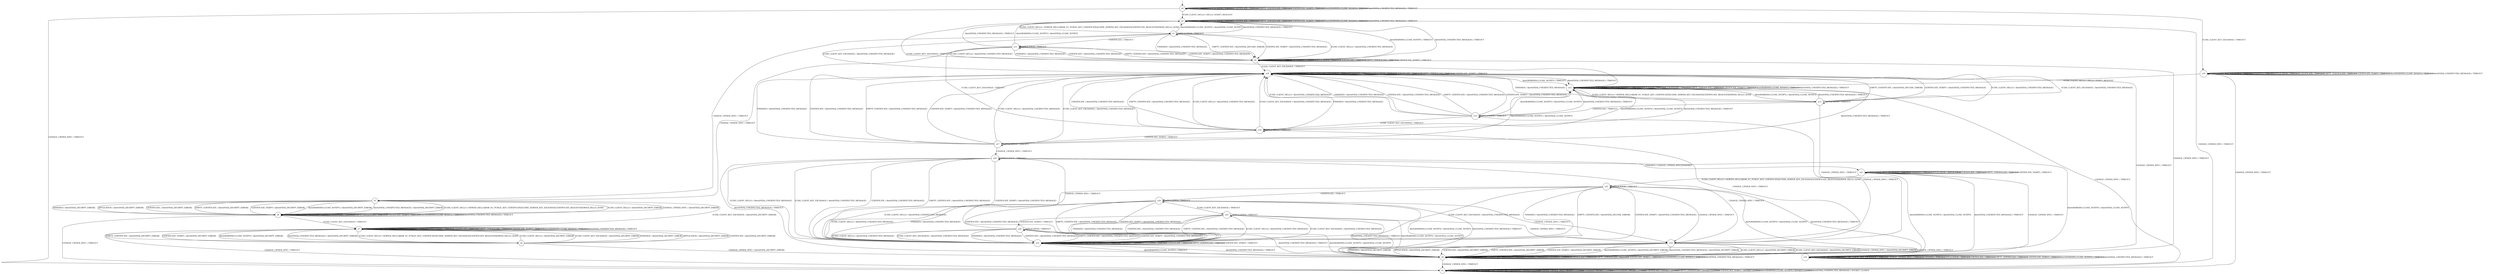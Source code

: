 digraph g {

	s0 [shape="circle" label="s0"];
	s1 [shape="circle" label="s1"];
	s2 [shape="circle" label="s2"];
	s3 [shape="circle" label="s3"];
	s4 [shape="circle" label="s4"];
	s5 [shape="circle" label="s5"];
	s6 [shape="circle" label="s6"];
	s7 [shape="circle" label="s7"];
	s8 [shape="circle" label="s8"];
	s9 [shape="circle" label="s9"];
	s10 [shape="circle" label="s10"];
	s11 [shape="circle" label="s11"];
	s12 [shape="circle" label="s12"];
	s13 [shape="circle" label="s13"];
	s14 [shape="circle" label="s14"];
	s15 [shape="circle" label="s15"];
	s16 [shape="circle" label="s16"];
	s17 [shape="circle" label="s17"];
	s18 [shape="circle" label="s18"];
	s19 [shape="circle" label="s19"];
	s20 [shape="circle" label="s20"];
	s21 [shape="circle" label="s21"];
	s22 [shape="circle" label="s22"];
	s23 [shape="circle" label="s23"];
	s24 [shape="circle" label="s24"];
	s25 [shape="circle" label="s25"];
	s26 [shape="circle" label="s26"];
	s0 -> s2 [label="ECDH_CLIENT_HELLO / HELLO_VERIFY_REQUEST"];
	s0 -> s19 [label="ECDH_CLIENT_KEY_EXCHANGE / TIMEOUT"];
	s0 -> s1 [label="CHANGE_CIPHER_SPEC / TIMEOUT"];
	s0 -> s0 [label="FINISHED / TIMEOUT"];
	s0 -> s0 [label="APPLICATION / TIMEOUT"];
	s0 -> s0 [label="CERTIFICATE / TIMEOUT"];
	s0 -> s0 [label="EMPTY_CERTIFICATE / TIMEOUT"];
	s0 -> s0 [label="CERTIFICATE_VERIFY / TIMEOUT"];
	s0 -> s0 [label="Alert(WARNING,CLOSE_NOTIFY) / TIMEOUT"];
	s0 -> s0 [label="Alert(FATAL,UNEXPECTED_MESSAGE) / TIMEOUT"];
	s1 -> s1 [label="ECDH_CLIENT_HELLO / SOCKET_CLOSED"];
	s1 -> s1 [label="ECDH_CLIENT_KEY_EXCHANGE / SOCKET_CLOSED"];
	s1 -> s1 [label="CHANGE_CIPHER_SPEC / SOCKET_CLOSED"];
	s1 -> s1 [label="FINISHED / SOCKET_CLOSED"];
	s1 -> s1 [label="APPLICATION / SOCKET_CLOSED"];
	s1 -> s1 [label="CERTIFICATE / SOCKET_CLOSED"];
	s1 -> s1 [label="EMPTY_CERTIFICATE / SOCKET_CLOSED"];
	s1 -> s1 [label="CERTIFICATE_VERIFY / SOCKET_CLOSED"];
	s1 -> s1 [label="Alert(WARNING,CLOSE_NOTIFY) / SOCKET_CLOSED"];
	s1 -> s1 [label="Alert(FATAL,UNEXPECTED_MESSAGE) / SOCKET_CLOSED"];
	s2 -> s3 [label="ECDH_CLIENT_HELLO / SERVER_HELLO|RAW_EC_PUBLIC_KEY_CERTIFICATE|ECDHE_SERVER_KEY_EXCHANGE|CERTIFICATE_REQUEST|SERVER_HELLO_DONE"];
	s2 -> s12 [label="ECDH_CLIENT_KEY_EXCHANGE / TIMEOUT"];
	s2 -> s1 [label="CHANGE_CIPHER_SPEC / TIMEOUT"];
	s2 -> s2 [label="FINISHED / TIMEOUT"];
	s2 -> s2 [label="APPLICATION / TIMEOUT"];
	s2 -> s2 [label="CERTIFICATE / TIMEOUT"];
	s2 -> s2 [label="EMPTY_CERTIFICATE / TIMEOUT"];
	s2 -> s2 [label="CERTIFICATE_VERIFY / TIMEOUT"];
	s2 -> s2 [label="Alert(WARNING,CLOSE_NOTIFY) / TIMEOUT"];
	s2 -> s2 [label="Alert(FATAL,UNEXPECTED_MESSAGE) / TIMEOUT"];
	s3 -> s4 [label="ECDH_CLIENT_HELLO / Alert(FATAL,UNEXPECTED_MESSAGE)"];
	s3 -> s18 [label="ECDH_CLIENT_KEY_EXCHANGE / Alert(FATAL,UNEXPECTED_MESSAGE)"];
	s3 -> s5 [label="CHANGE_CIPHER_SPEC / TIMEOUT"];
	s3 -> s4 [label="FINISHED / Alert(FATAL,UNEXPECTED_MESSAGE)"];
	s3 -> s3 [label="APPLICATION / TIMEOUT"];
	s3 -> s11 [label="CERTIFICATE / TIMEOUT"];
	s3 -> s4 [label="EMPTY_CERTIFICATE / Alert(FATAL,DECODE_ERROR)"];
	s3 -> s4 [label="CERTIFICATE_VERIFY / Alert(FATAL,UNEXPECTED_MESSAGE)"];
	s3 -> s2 [label="Alert(WARNING,CLOSE_NOTIFY) / Alert(FATAL,CLOSE_NOTIFY)"];
	s3 -> s2 [label="Alert(FATAL,UNEXPECTED_MESSAGE) / TIMEOUT"];
	s4 -> s4 [label="ECDH_CLIENT_HELLO / TIMEOUT"];
	s4 -> s18 [label="ECDH_CLIENT_KEY_EXCHANGE / TIMEOUT"];
	s4 -> s10 [label="CHANGE_CIPHER_SPEC / TIMEOUT"];
	s4 -> s4 [label="FINISHED / TIMEOUT"];
	s4 -> s4 [label="APPLICATION / TIMEOUT"];
	s4 -> s4 [label="CERTIFICATE / TIMEOUT"];
	s4 -> s4 [label="EMPTY_CERTIFICATE / TIMEOUT"];
	s4 -> s4 [label="CERTIFICATE_VERIFY / TIMEOUT"];
	s4 -> s2 [label="Alert(WARNING,CLOSE_NOTIFY) / TIMEOUT"];
	s4 -> s2 [label="Alert(FATAL,UNEXPECTED_MESSAGE) / TIMEOUT"];
	s5 -> s6 [label="ECDH_CLIENT_HELLO / Alert(FATAL,DECRYPT_ERROR)"];
	s5 -> s7 [label="ECDH_CLIENT_KEY_EXCHANGE / Alert(FATAL,DECRYPT_ERROR)"];
	s5 -> s6 [label="CHANGE_CIPHER_SPEC / Alert(FATAL,DECRYPT_ERROR)"];
	s5 -> s6 [label="FINISHED / Alert(FATAL,DECRYPT_ERROR)"];
	s5 -> s6 [label="APPLICATION / Alert(FATAL,DECRYPT_ERROR)"];
	s5 -> s6 [label="CERTIFICATE / Alert(FATAL,DECRYPT_ERROR)"];
	s5 -> s6 [label="EMPTY_CERTIFICATE / Alert(FATAL,DECRYPT_ERROR)"];
	s5 -> s6 [label="CERTIFICATE_VERIFY / Alert(FATAL,DECRYPT_ERROR)"];
	s5 -> s6 [label="Alert(WARNING,CLOSE_NOTIFY) / Alert(FATAL,DECRYPT_ERROR)"];
	s5 -> s6 [label="Alert(FATAL,UNEXPECTED_MESSAGE) / Alert(FATAL,DECRYPT_ERROR)"];
	s6 -> s5 [label="ECDH_CLIENT_HELLO / SERVER_HELLO|RAW_EC_PUBLIC_KEY_CERTIFICATE|ECDHE_SERVER_KEY_EXCHANGE|CERTIFICATE_REQUEST|SERVER_HELLO_DONE"];
	s6 -> s7 [label="ECDH_CLIENT_KEY_EXCHANGE / TIMEOUT"];
	s6 -> s1 [label="CHANGE_CIPHER_SPEC / TIMEOUT"];
	s6 -> s6 [label="FINISHED / TIMEOUT"];
	s6 -> s6 [label="APPLICATION / TIMEOUT"];
	s6 -> s6 [label="CERTIFICATE / TIMEOUT"];
	s6 -> s6 [label="EMPTY_CERTIFICATE / TIMEOUT"];
	s6 -> s6 [label="CERTIFICATE_VERIFY / TIMEOUT"];
	s6 -> s6 [label="Alert(WARNING,CLOSE_NOTIFY) / TIMEOUT"];
	s6 -> s6 [label="Alert(FATAL,UNEXPECTED_MESSAGE) / TIMEOUT"];
	s7 -> s8 [label="ECDH_CLIENT_HELLO / SERVER_HELLO|RAW_EC_PUBLIC_KEY_CERTIFICATE|ECDHE_SERVER_KEY_EXCHANGE|CERTIFICATE_REQUEST|SERVER_HELLO_DONE"];
	s7 -> s7 [label="ECDH_CLIENT_KEY_EXCHANGE / TIMEOUT"];
	s7 -> s1 [label="CHANGE_CIPHER_SPEC / TIMEOUT"];
	s7 -> s7 [label="FINISHED / TIMEOUT"];
	s7 -> s7 [label="APPLICATION / TIMEOUT"];
	s7 -> s7 [label="CERTIFICATE / TIMEOUT"];
	s7 -> s7 [label="EMPTY_CERTIFICATE / TIMEOUT"];
	s7 -> s7 [label="CERTIFICATE_VERIFY / TIMEOUT"];
	s7 -> s7 [label="Alert(WARNING,CLOSE_NOTIFY) / TIMEOUT"];
	s7 -> s7 [label="Alert(FATAL,UNEXPECTED_MESSAGE) / TIMEOUT"];
	s8 -> s7 [label="ECDH_CLIENT_HELLO / Alert(FATAL,DECRYPT_ERROR)"];
	s8 -> s7 [label="ECDH_CLIENT_KEY_EXCHANGE / Alert(FATAL,DECRYPT_ERROR)"];
	s8 -> s9 [label="CHANGE_CIPHER_SPEC / Alert(FATAL,DECRYPT_ERROR)"];
	s8 -> s7 [label="FINISHED / Alert(FATAL,DECRYPT_ERROR)"];
	s8 -> s7 [label="APPLICATION / Alert(FATAL,DECRYPT_ERROR)"];
	s8 -> s7 [label="CERTIFICATE / Alert(FATAL,DECRYPT_ERROR)"];
	s8 -> s7 [label="EMPTY_CERTIFICATE / Alert(FATAL,DECRYPT_ERROR)"];
	s8 -> s7 [label="CERTIFICATE_VERIFY / Alert(FATAL,DECRYPT_ERROR)"];
	s8 -> s7 [label="Alert(WARNING,CLOSE_NOTIFY) / Alert(FATAL,DECRYPT_ERROR)"];
	s8 -> s7 [label="Alert(FATAL,UNEXPECTED_MESSAGE) / Alert(FATAL,DECRYPT_ERROR)"];
	s9 -> s9 [label="ECDH_CLIENT_HELLO / TIMEOUT"];
	s9 -> s9 [label="ECDH_CLIENT_KEY_EXCHANGE / TIMEOUT"];
	s9 -> s1 [label="CHANGE_CIPHER_SPEC / TIMEOUT"];
	s9 -> s9 [label="FINISHED / TIMEOUT"];
	s9 -> s9 [label="APPLICATION / TIMEOUT"];
	s9 -> s9 [label="CERTIFICATE / TIMEOUT"];
	s9 -> s9 [label="EMPTY_CERTIFICATE / TIMEOUT"];
	s9 -> s9 [label="CERTIFICATE_VERIFY / TIMEOUT"];
	s9 -> s9 [label="Alert(WARNING,CLOSE_NOTIFY) / TIMEOUT"];
	s9 -> s9 [label="Alert(FATAL,UNEXPECTED_MESSAGE) / TIMEOUT"];
	s10 -> s10 [label="ECDH_CLIENT_HELLO / TIMEOUT"];
	s10 -> s10 [label="ECDH_CLIENT_KEY_EXCHANGE / TIMEOUT"];
	s10 -> s10 [label="CHANGE_CIPHER_SPEC / TIMEOUT"];
	s10 -> s10 [label="FINISHED / TIMEOUT"];
	s10 -> s10 [label="APPLICATION / TIMEOUT"];
	s10 -> s10 [label="CERTIFICATE / TIMEOUT"];
	s10 -> s10 [label="EMPTY_CERTIFICATE / TIMEOUT"];
	s10 -> s10 [label="CERTIFICATE_VERIFY / TIMEOUT"];
	s10 -> s10 [label="Alert(WARNING,CLOSE_NOTIFY) / TIMEOUT"];
	s10 -> s10 [label="Alert(FATAL,UNEXPECTED_MESSAGE) / TIMEOUT"];
	s11 -> s4 [label="ECDH_CLIENT_HELLO / Alert(FATAL,UNEXPECTED_MESSAGE)"];
	s11 -> s16 [label="ECDH_CLIENT_KEY_EXCHANGE / TIMEOUT"];
	s11 -> s5 [label="CHANGE_CIPHER_SPEC / TIMEOUT"];
	s11 -> s4 [label="FINISHED / Alert(FATAL,UNEXPECTED_MESSAGE)"];
	s11 -> s11 [label="APPLICATION / TIMEOUT"];
	s11 -> s4 [label="CERTIFICATE / Alert(FATAL,UNEXPECTED_MESSAGE)"];
	s11 -> s4 [label="EMPTY_CERTIFICATE / Alert(FATAL,UNEXPECTED_MESSAGE)"];
	s11 -> s4 [label="CERTIFICATE_VERIFY / Alert(FATAL,UNEXPECTED_MESSAGE)"];
	s11 -> s2 [label="Alert(WARNING,CLOSE_NOTIFY) / Alert(FATAL,CLOSE_NOTIFY)"];
	s11 -> s2 [label="Alert(FATAL,UNEXPECTED_MESSAGE) / TIMEOUT"];
	s12 -> s13 [label="ECDH_CLIENT_HELLO / SERVER_HELLO|RAW_EC_PUBLIC_KEY_CERTIFICATE|ECDHE_SERVER_KEY_EXCHANGE|CERTIFICATE_REQUEST|SERVER_HELLO_DONE"];
	s12 -> s12 [label="ECDH_CLIENT_KEY_EXCHANGE / TIMEOUT"];
	s12 -> s1 [label="CHANGE_CIPHER_SPEC / TIMEOUT"];
	s12 -> s12 [label="FINISHED / TIMEOUT"];
	s12 -> s12 [label="APPLICATION / TIMEOUT"];
	s12 -> s12 [label="CERTIFICATE / TIMEOUT"];
	s12 -> s12 [label="EMPTY_CERTIFICATE / TIMEOUT"];
	s12 -> s12 [label="CERTIFICATE_VERIFY / TIMEOUT"];
	s12 -> s12 [label="Alert(WARNING,CLOSE_NOTIFY) / TIMEOUT"];
	s12 -> s12 [label="Alert(FATAL,UNEXPECTED_MESSAGE) / TIMEOUT"];
	s13 -> s18 [label="ECDH_CLIENT_HELLO / Alert(FATAL,UNEXPECTED_MESSAGE)"];
	s13 -> s18 [label="ECDH_CLIENT_KEY_EXCHANGE / Alert(FATAL,UNEXPECTED_MESSAGE)"];
	s13 -> s14 [label="CHANGE_CIPHER_SPEC / TIMEOUT"];
	s13 -> s18 [label="FINISHED / Alert(FATAL,UNEXPECTED_MESSAGE)"];
	s13 -> s13 [label="APPLICATION / TIMEOUT"];
	s13 -> s15 [label="CERTIFICATE / TIMEOUT"];
	s13 -> s18 [label="EMPTY_CERTIFICATE / Alert(FATAL,DECODE_ERROR)"];
	s13 -> s18 [label="CERTIFICATE_VERIFY / Alert(FATAL,UNEXPECTED_MESSAGE)"];
	s13 -> s12 [label="Alert(WARNING,CLOSE_NOTIFY) / Alert(FATAL,CLOSE_NOTIFY)"];
	s13 -> s12 [label="Alert(FATAL,UNEXPECTED_MESSAGE) / TIMEOUT"];
	s14 -> s9 [label="ECDH_CLIENT_HELLO / Alert(FATAL,DECRYPT_ERROR)"];
	s14 -> s9 [label="ECDH_CLIENT_KEY_EXCHANGE / Alert(FATAL,DECRYPT_ERROR)"];
	s14 -> s9 [label="CHANGE_CIPHER_SPEC / Alert(FATAL,DECRYPT_ERROR)"];
	s14 -> s9 [label="FINISHED / Alert(FATAL,DECRYPT_ERROR)"];
	s14 -> s9 [label="APPLICATION / Alert(FATAL,DECRYPT_ERROR)"];
	s14 -> s9 [label="CERTIFICATE / Alert(FATAL,DECRYPT_ERROR)"];
	s14 -> s9 [label="EMPTY_CERTIFICATE / Alert(FATAL,DECRYPT_ERROR)"];
	s14 -> s9 [label="CERTIFICATE_VERIFY / Alert(FATAL,DECRYPT_ERROR)"];
	s14 -> s9 [label="Alert(WARNING,CLOSE_NOTIFY) / Alert(FATAL,DECRYPT_ERROR)"];
	s14 -> s9 [label="Alert(FATAL,UNEXPECTED_MESSAGE) / Alert(FATAL,DECRYPT_ERROR)"];
	s15 -> s18 [label="ECDH_CLIENT_HELLO / Alert(FATAL,UNEXPECTED_MESSAGE)"];
	s15 -> s16 [label="ECDH_CLIENT_KEY_EXCHANGE / TIMEOUT"];
	s15 -> s14 [label="CHANGE_CIPHER_SPEC / TIMEOUT"];
	s15 -> s18 [label="FINISHED / Alert(FATAL,UNEXPECTED_MESSAGE)"];
	s15 -> s15 [label="APPLICATION / TIMEOUT"];
	s15 -> s18 [label="CERTIFICATE / Alert(FATAL,UNEXPECTED_MESSAGE)"];
	s15 -> s18 [label="EMPTY_CERTIFICATE / Alert(FATAL,UNEXPECTED_MESSAGE)"];
	s15 -> s18 [label="CERTIFICATE_VERIFY / Alert(FATAL,UNEXPECTED_MESSAGE)"];
	s15 -> s12 [label="Alert(WARNING,CLOSE_NOTIFY) / Alert(FATAL,CLOSE_NOTIFY)"];
	s15 -> s12 [label="Alert(FATAL,UNEXPECTED_MESSAGE) / TIMEOUT"];
	s16 -> s18 [label="ECDH_CLIENT_HELLO / Alert(FATAL,UNEXPECTED_MESSAGE)"];
	s16 -> s18 [label="ECDH_CLIENT_KEY_EXCHANGE / Alert(FATAL,UNEXPECTED_MESSAGE)"];
	s16 -> s14 [label="CHANGE_CIPHER_SPEC / TIMEOUT"];
	s16 -> s18 [label="FINISHED / Alert(FATAL,UNEXPECTED_MESSAGE)"];
	s16 -> s16 [label="APPLICATION / TIMEOUT"];
	s16 -> s18 [label="CERTIFICATE / Alert(FATAL,UNEXPECTED_MESSAGE)"];
	s16 -> s18 [label="EMPTY_CERTIFICATE / Alert(FATAL,UNEXPECTED_MESSAGE)"];
	s16 -> s17 [label="CERTIFICATE_VERIFY / TIMEOUT"];
	s16 -> s12 [label="Alert(WARNING,CLOSE_NOTIFY) / Alert(FATAL,CLOSE_NOTIFY)"];
	s16 -> s12 [label="Alert(FATAL,UNEXPECTED_MESSAGE) / TIMEOUT"];
	s17 -> s18 [label="ECDH_CLIENT_HELLO / Alert(FATAL,UNEXPECTED_MESSAGE)"];
	s17 -> s18 [label="ECDH_CLIENT_KEY_EXCHANGE / Alert(FATAL,UNEXPECTED_MESSAGE)"];
	s17 -> s20 [label="CHANGE_CIPHER_SPEC / TIMEOUT"];
	s17 -> s18 [label="FINISHED / Alert(FATAL,UNEXPECTED_MESSAGE)"];
	s17 -> s17 [label="APPLICATION / TIMEOUT"];
	s17 -> s18 [label="CERTIFICATE / Alert(FATAL,UNEXPECTED_MESSAGE)"];
	s17 -> s18 [label="EMPTY_CERTIFICATE / Alert(FATAL,UNEXPECTED_MESSAGE)"];
	s17 -> s18 [label="CERTIFICATE_VERIFY / Alert(FATAL,UNEXPECTED_MESSAGE)"];
	s17 -> s12 [label="Alert(WARNING,CLOSE_NOTIFY) / Alert(FATAL,CLOSE_NOTIFY)"];
	s17 -> s12 [label="Alert(FATAL,UNEXPECTED_MESSAGE) / TIMEOUT"];
	s18 -> s18 [label="ECDH_CLIENT_HELLO / TIMEOUT"];
	s18 -> s18 [label="ECDH_CLIENT_KEY_EXCHANGE / TIMEOUT"];
	s18 -> s10 [label="CHANGE_CIPHER_SPEC / TIMEOUT"];
	s18 -> s18 [label="FINISHED / TIMEOUT"];
	s18 -> s18 [label="APPLICATION / TIMEOUT"];
	s18 -> s18 [label="CERTIFICATE / TIMEOUT"];
	s18 -> s18 [label="EMPTY_CERTIFICATE / TIMEOUT"];
	s18 -> s18 [label="CERTIFICATE_VERIFY / TIMEOUT"];
	s18 -> s12 [label="Alert(WARNING,CLOSE_NOTIFY) / TIMEOUT"];
	s18 -> s12 [label="Alert(FATAL,UNEXPECTED_MESSAGE) / TIMEOUT"];
	s19 -> s12 [label="ECDH_CLIENT_HELLO / HELLO_VERIFY_REQUEST"];
	s19 -> s19 [label="ECDH_CLIENT_KEY_EXCHANGE / TIMEOUT"];
	s19 -> s1 [label="CHANGE_CIPHER_SPEC / TIMEOUT"];
	s19 -> s19 [label="FINISHED / TIMEOUT"];
	s19 -> s19 [label="APPLICATION / TIMEOUT"];
	s19 -> s19 [label="CERTIFICATE / TIMEOUT"];
	s19 -> s19 [label="EMPTY_CERTIFICATE / TIMEOUT"];
	s19 -> s19 [label="CERTIFICATE_VERIFY / TIMEOUT"];
	s19 -> s19 [label="Alert(WARNING,CLOSE_NOTIFY) / TIMEOUT"];
	s19 -> s19 [label="Alert(FATAL,UNEXPECTED_MESSAGE) / TIMEOUT"];
	s20 -> s22 [label="ECDH_CLIENT_HELLO / Alert(FATAL,UNEXPECTED_MESSAGE)"];
	s20 -> s22 [label="ECDH_CLIENT_KEY_EXCHANGE / Alert(FATAL,UNEXPECTED_MESSAGE)"];
	s20 -> s14 [label="CHANGE_CIPHER_SPEC / TIMEOUT"];
	s20 -> s21 [label="FINISHED / CHANGE_CIPHER_SPEC|FINISHED"];
	s20 -> s20 [label="APPLICATION / TIMEOUT"];
	s20 -> s22 [label="CERTIFICATE / Alert(FATAL,UNEXPECTED_MESSAGE)"];
	s20 -> s22 [label="EMPTY_CERTIFICATE / Alert(FATAL,UNEXPECTED_MESSAGE)"];
	s20 -> s22 [label="CERTIFICATE_VERIFY / Alert(FATAL,UNEXPECTED_MESSAGE)"];
	s20 -> s9 [label="Alert(WARNING,CLOSE_NOTIFY) / Alert(FATAL,CLOSE_NOTIFY)"];
	s20 -> s9 [label="Alert(FATAL,UNEXPECTED_MESSAGE) / TIMEOUT"];
	s21 -> s23 [label="ECDH_CLIENT_HELLO / SERVER_HELLO|RAW_EC_PUBLIC_KEY_CERTIFICATE|ECDHE_SERVER_KEY_EXCHANGE|CERTIFICATE_REQUEST|SERVER_HELLO_DONE"];
	s21 -> s21 [label="ECDH_CLIENT_KEY_EXCHANGE / TIMEOUT"];
	s21 -> s10 [label="CHANGE_CIPHER_SPEC / TIMEOUT"];
	s21 -> s21 [label="FINISHED / TIMEOUT"];
	s21 -> s21 [label="APPLICATION / APPLICATION"];
	s21 -> s21 [label="CERTIFICATE / TIMEOUT"];
	s21 -> s21 [label="EMPTY_CERTIFICATE / TIMEOUT"];
	s21 -> s21 [label="CERTIFICATE_VERIFY / TIMEOUT"];
	s21 -> s9 [label="Alert(WARNING,CLOSE_NOTIFY) / Alert(FATAL,CLOSE_NOTIFY)"];
	s21 -> s9 [label="Alert(FATAL,UNEXPECTED_MESSAGE) / TIMEOUT"];
	s22 -> s22 [label="ECDH_CLIENT_HELLO / TIMEOUT"];
	s22 -> s22 [label="ECDH_CLIENT_KEY_EXCHANGE / TIMEOUT"];
	s22 -> s10 [label="CHANGE_CIPHER_SPEC / TIMEOUT"];
	s22 -> s22 [label="FINISHED / TIMEOUT"];
	s22 -> s22 [label="APPLICATION / TIMEOUT"];
	s22 -> s22 [label="CERTIFICATE / TIMEOUT"];
	s22 -> s22 [label="EMPTY_CERTIFICATE / TIMEOUT"];
	s22 -> s22 [label="CERTIFICATE_VERIFY / TIMEOUT"];
	s22 -> s9 [label="Alert(WARNING,CLOSE_NOTIFY) / TIMEOUT"];
	s22 -> s9 [label="Alert(FATAL,UNEXPECTED_MESSAGE) / TIMEOUT"];
	s23 -> s22 [label="ECDH_CLIENT_HELLO / Alert(FATAL,UNEXPECTED_MESSAGE)"];
	s23 -> s22 [label="ECDH_CLIENT_KEY_EXCHANGE / Alert(FATAL,UNEXPECTED_MESSAGE)"];
	s23 -> s14 [label="CHANGE_CIPHER_SPEC / TIMEOUT"];
	s23 -> s22 [label="FINISHED / Alert(FATAL,UNEXPECTED_MESSAGE)"];
	s23 -> s23 [label="APPLICATION / TIMEOUT"];
	s23 -> s24 [label="CERTIFICATE / TIMEOUT"];
	s23 -> s22 [label="EMPTY_CERTIFICATE / Alert(FATAL,DECODE_ERROR)"];
	s23 -> s22 [label="CERTIFICATE_VERIFY / Alert(FATAL,UNEXPECTED_MESSAGE)"];
	s23 -> s9 [label="Alert(WARNING,CLOSE_NOTIFY) / Alert(FATAL,CLOSE_NOTIFY)"];
	s23 -> s9 [label="Alert(FATAL,UNEXPECTED_MESSAGE) / TIMEOUT"];
	s24 -> s22 [label="ECDH_CLIENT_HELLO / Alert(FATAL,UNEXPECTED_MESSAGE)"];
	s24 -> s25 [label="ECDH_CLIENT_KEY_EXCHANGE / TIMEOUT"];
	s24 -> s14 [label="CHANGE_CIPHER_SPEC / TIMEOUT"];
	s24 -> s22 [label="FINISHED / Alert(FATAL,UNEXPECTED_MESSAGE)"];
	s24 -> s24 [label="APPLICATION / TIMEOUT"];
	s24 -> s22 [label="CERTIFICATE / Alert(FATAL,UNEXPECTED_MESSAGE)"];
	s24 -> s22 [label="EMPTY_CERTIFICATE / Alert(FATAL,UNEXPECTED_MESSAGE)"];
	s24 -> s22 [label="CERTIFICATE_VERIFY / Alert(FATAL,UNEXPECTED_MESSAGE)"];
	s24 -> s9 [label="Alert(WARNING,CLOSE_NOTIFY) / Alert(FATAL,CLOSE_NOTIFY)"];
	s24 -> s9 [label="Alert(FATAL,UNEXPECTED_MESSAGE) / TIMEOUT"];
	s25 -> s22 [label="ECDH_CLIENT_HELLO / Alert(FATAL,UNEXPECTED_MESSAGE)"];
	s25 -> s22 [label="ECDH_CLIENT_KEY_EXCHANGE / Alert(FATAL,UNEXPECTED_MESSAGE)"];
	s25 -> s14 [label="CHANGE_CIPHER_SPEC / TIMEOUT"];
	s25 -> s22 [label="FINISHED / Alert(FATAL,UNEXPECTED_MESSAGE)"];
	s25 -> s25 [label="APPLICATION / TIMEOUT"];
	s25 -> s22 [label="CERTIFICATE / Alert(FATAL,UNEXPECTED_MESSAGE)"];
	s25 -> s22 [label="EMPTY_CERTIFICATE / Alert(FATAL,UNEXPECTED_MESSAGE)"];
	s25 -> s26 [label="CERTIFICATE_VERIFY / TIMEOUT"];
	s25 -> s9 [label="Alert(WARNING,CLOSE_NOTIFY) / Alert(FATAL,CLOSE_NOTIFY)"];
	s25 -> s9 [label="Alert(FATAL,UNEXPECTED_MESSAGE) / TIMEOUT"];
	s26 -> s22 [label="ECDH_CLIENT_HELLO / Alert(FATAL,UNEXPECTED_MESSAGE)"];
	s26 -> s22 [label="ECDH_CLIENT_KEY_EXCHANGE / Alert(FATAL,UNEXPECTED_MESSAGE)"];
	s26 -> s20 [label="CHANGE_CIPHER_SPEC / TIMEOUT"];
	s26 -> s22 [label="FINISHED / Alert(FATAL,UNEXPECTED_MESSAGE)"];
	s26 -> s26 [label="APPLICATION / TIMEOUT"];
	s26 -> s22 [label="CERTIFICATE / Alert(FATAL,UNEXPECTED_MESSAGE)"];
	s26 -> s22 [label="EMPTY_CERTIFICATE / Alert(FATAL,UNEXPECTED_MESSAGE)"];
	s26 -> s22 [label="CERTIFICATE_VERIFY / Alert(FATAL,UNEXPECTED_MESSAGE)"];
	s26 -> s9 [label="Alert(WARNING,CLOSE_NOTIFY) / Alert(FATAL,CLOSE_NOTIFY)"];
	s26 -> s9 [label="Alert(FATAL,UNEXPECTED_MESSAGE) / TIMEOUT"];

__start0 [label="" shape="none" width="0" height="0"];
__start0 -> s0;

}

